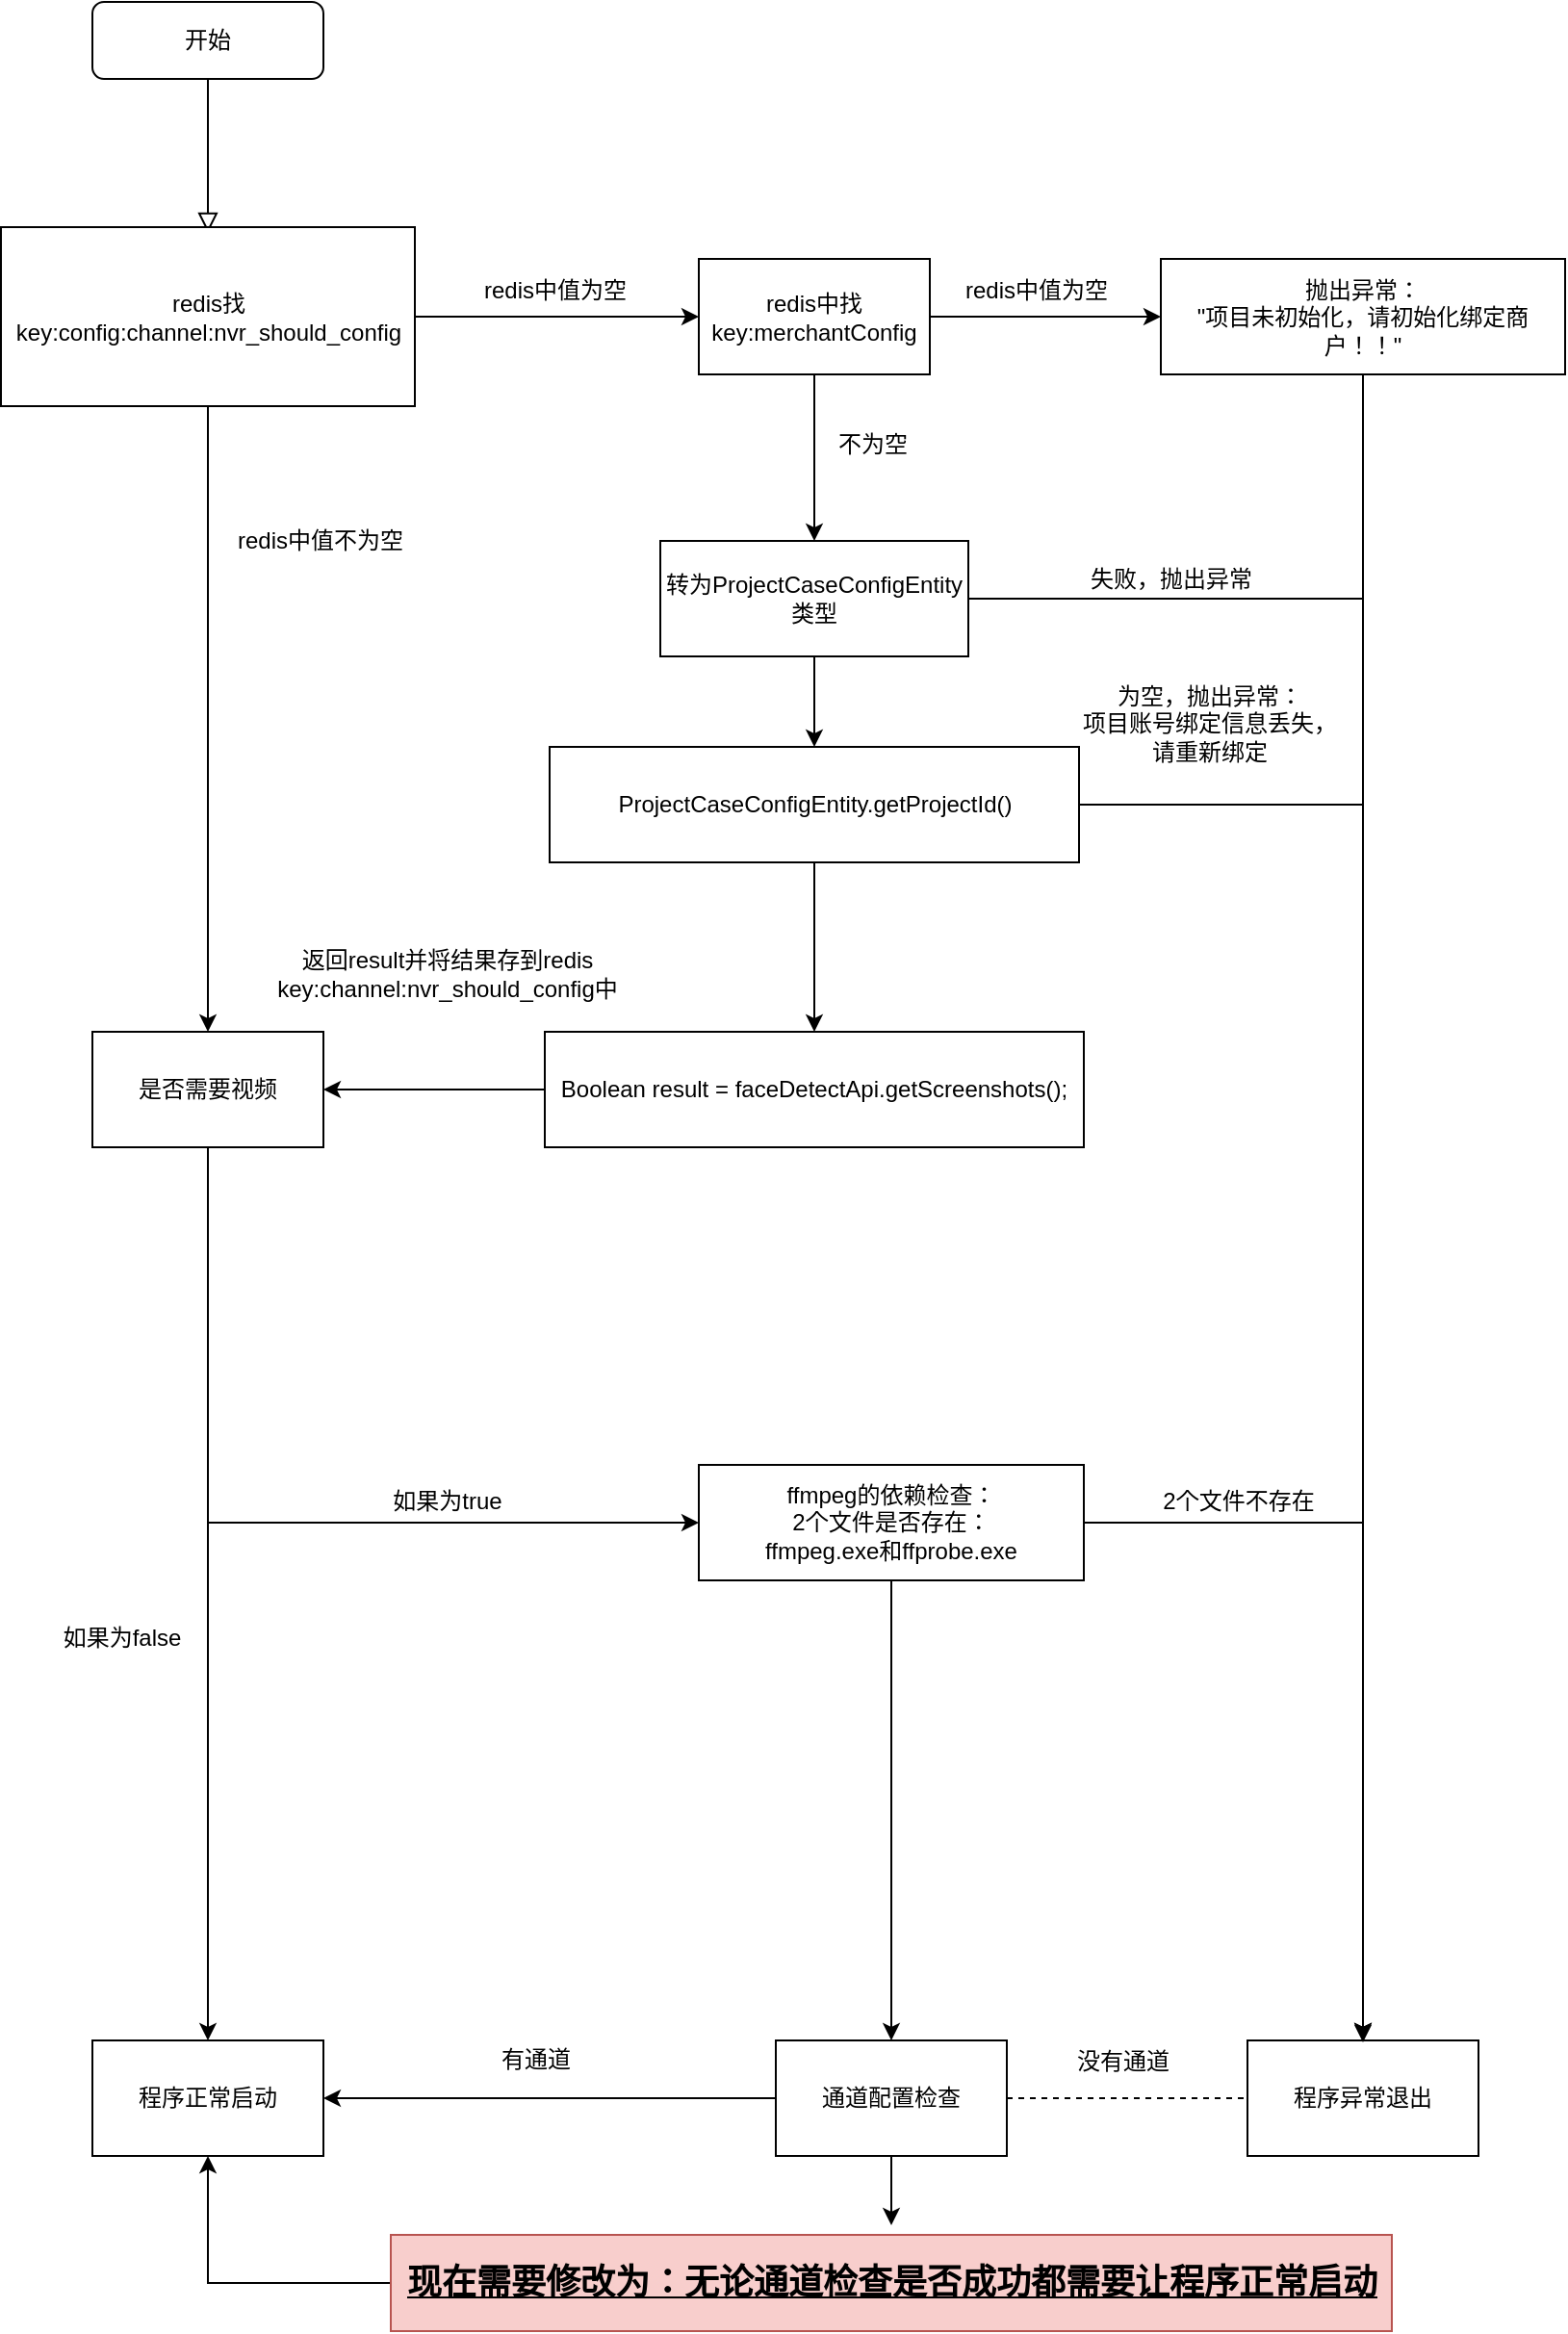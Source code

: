 <mxfile version="13.3.1" type="github">
  <diagram id="C5RBs43oDa-KdzZeNtuy" name="Page-1">
    <mxGraphModel dx="1422" dy="882" grid="1" gridSize="10" guides="1" tooltips="1" connect="1" arrows="1" fold="1" page="1" pageScale="1" pageWidth="827" pageHeight="1169" math="0" shadow="0">
      <root>
        <mxCell id="WIyWlLk6GJQsqaUBKTNV-0" />
        <mxCell id="WIyWlLk6GJQsqaUBKTNV-1" parent="WIyWlLk6GJQsqaUBKTNV-0" />
        <mxCell id="WIyWlLk6GJQsqaUBKTNV-2" value="" style="rounded=0;html=1;jettySize=auto;orthogonalLoop=1;fontSize=11;endArrow=block;endFill=0;endSize=8;strokeWidth=1;shadow=0;labelBackgroundColor=none;edgeStyle=orthogonalEdgeStyle;" parent="WIyWlLk6GJQsqaUBKTNV-1" source="WIyWlLk6GJQsqaUBKTNV-3" edge="1">
          <mxGeometry relative="1" as="geometry">
            <mxPoint x="195" y="170" as="targetPoint" />
          </mxGeometry>
        </mxCell>
        <mxCell id="WIyWlLk6GJQsqaUBKTNV-3" value="开始" style="rounded=1;whiteSpace=wrap;html=1;fontSize=12;glass=0;strokeWidth=1;shadow=0;" parent="WIyWlLk6GJQsqaUBKTNV-1" vertex="1">
          <mxGeometry x="135" y="50" width="120" height="40" as="geometry" />
        </mxCell>
        <mxCell id="8OcqR2B387YAhKKuT4QE-5" style="edgeStyle=orthogonalEdgeStyle;rounded=0;orthogonalLoop=1;jettySize=auto;html=1;exitX=1;exitY=0.5;exitDx=0;exitDy=0;entryX=0;entryY=0.5;entryDx=0;entryDy=0;" parent="WIyWlLk6GJQsqaUBKTNV-1" source="8OcqR2B387YAhKKuT4QE-9" target="8OcqR2B387YAhKKuT4QE-4" edge="1">
          <mxGeometry relative="1" as="geometry">
            <mxPoint x="323.75" y="225" as="sourcePoint" />
          </mxGeometry>
        </mxCell>
        <mxCell id="8OcqR2B387YAhKKuT4QE-12" style="edgeStyle=orthogonalEdgeStyle;rounded=0;orthogonalLoop=1;jettySize=auto;html=1;exitX=0.5;exitY=1;exitDx=0;exitDy=0;entryX=0.5;entryY=0;entryDx=0;entryDy=0;" parent="WIyWlLk6GJQsqaUBKTNV-1" source="8OcqR2B387YAhKKuT4QE-4" target="8OcqR2B387YAhKKuT4QE-8" edge="1">
          <mxGeometry relative="1" as="geometry" />
        </mxCell>
        <mxCell id="8OcqR2B387YAhKKuT4QE-15" style="edgeStyle=orthogonalEdgeStyle;rounded=0;orthogonalLoop=1;jettySize=auto;html=1;exitX=1;exitY=0.5;exitDx=0;exitDy=0;" parent="WIyWlLk6GJQsqaUBKTNV-1" source="8OcqR2B387YAhKKuT4QE-4" target="8OcqR2B387YAhKKuT4QE-14" edge="1">
          <mxGeometry relative="1" as="geometry" />
        </mxCell>
        <mxCell id="8OcqR2B387YAhKKuT4QE-4" value="redis中找&lt;br&gt;key:merchantConfig" style="rounded=0;whiteSpace=wrap;html=1;" parent="WIyWlLk6GJQsqaUBKTNV-1" vertex="1">
          <mxGeometry x="450" y="183.5" width="120" height="60" as="geometry" />
        </mxCell>
        <mxCell id="8OcqR2B387YAhKKuT4QE-6" value="redis中值为空" style="text;html=1;align=center;verticalAlign=middle;resizable=0;points=[];autosize=1;" parent="WIyWlLk6GJQsqaUBKTNV-1" vertex="1">
          <mxGeometry x="330" y="190" width="90" height="20" as="geometry" />
        </mxCell>
        <mxCell id="8OcqR2B387YAhKKuT4QE-20" style="edgeStyle=orthogonalEdgeStyle;rounded=0;orthogonalLoop=1;jettySize=auto;html=1;entryX=0.5;entryY=0;entryDx=0;entryDy=0;" parent="WIyWlLk6GJQsqaUBKTNV-1" source="8OcqR2B387YAhKKuT4QE-8" target="8OcqR2B387YAhKKuT4QE-17" edge="1">
          <mxGeometry relative="1" as="geometry">
            <Array as="points">
              <mxPoint x="795" y="360" />
            </Array>
          </mxGeometry>
        </mxCell>
        <mxCell id="8OcqR2B387YAhKKuT4QE-25" style="edgeStyle=orthogonalEdgeStyle;rounded=0;orthogonalLoop=1;jettySize=auto;html=1;exitX=0.5;exitY=1;exitDx=0;exitDy=0;entryX=0.5;entryY=0;entryDx=0;entryDy=0;" parent="WIyWlLk6GJQsqaUBKTNV-1" source="8OcqR2B387YAhKKuT4QE-8" target="8OcqR2B387YAhKKuT4QE-22" edge="1">
          <mxGeometry relative="1" as="geometry" />
        </mxCell>
        <mxCell id="8OcqR2B387YAhKKuT4QE-8" value="转为ProjectCaseConfigEntity类型" style="rounded=0;whiteSpace=wrap;html=1;" parent="WIyWlLk6GJQsqaUBKTNV-1" vertex="1">
          <mxGeometry x="430" y="330" width="160" height="60" as="geometry" />
        </mxCell>
        <mxCell id="8OcqR2B387YAhKKuT4QE-41" style="edgeStyle=orthogonalEdgeStyle;rounded=0;orthogonalLoop=1;jettySize=auto;html=1;" parent="WIyWlLk6GJQsqaUBKTNV-1" source="8OcqR2B387YAhKKuT4QE-9" target="8OcqR2B387YAhKKuT4QE-40" edge="1">
          <mxGeometry relative="1" as="geometry" />
        </mxCell>
        <mxCell id="8OcqR2B387YAhKKuT4QE-9" value="&lt;span&gt;redis找&lt;/span&gt;&lt;br&gt;&lt;span&gt;key:config:channel:nvr_should_config&lt;/span&gt;" style="rounded=0;whiteSpace=wrap;html=1;" parent="WIyWlLk6GJQsqaUBKTNV-1" vertex="1">
          <mxGeometry x="87.5" y="167" width="215" height="93" as="geometry" />
        </mxCell>
        <mxCell id="8OcqR2B387YAhKKuT4QE-13" value="不为空" style="text;html=1;align=center;verticalAlign=middle;resizable=0;points=[];autosize=1;" parent="WIyWlLk6GJQsqaUBKTNV-1" vertex="1">
          <mxGeometry x="515" y="270" width="50" height="20" as="geometry" />
        </mxCell>
        <mxCell id="8OcqR2B387YAhKKuT4QE-14" value="抛出异常：&lt;br&gt;&quot;项目未初始化，请初始化绑定商户！！&quot;" style="rounded=0;whiteSpace=wrap;html=1;" parent="WIyWlLk6GJQsqaUBKTNV-1" vertex="1">
          <mxGeometry x="690" y="183.5" width="210" height="60" as="geometry" />
        </mxCell>
        <mxCell id="8OcqR2B387YAhKKuT4QE-16" value="redis中值为空" style="text;html=1;align=center;verticalAlign=middle;resizable=0;points=[];autosize=1;" parent="WIyWlLk6GJQsqaUBKTNV-1" vertex="1">
          <mxGeometry x="580" y="190" width="90" height="20" as="geometry" />
        </mxCell>
        <mxCell id="8OcqR2B387YAhKKuT4QE-17" value="程序异常退出" style="rounded=0;whiteSpace=wrap;html=1;" parent="WIyWlLk6GJQsqaUBKTNV-1" vertex="1">
          <mxGeometry x="735" y="1109" width="120" height="60" as="geometry" />
        </mxCell>
        <mxCell id="8OcqR2B387YAhKKuT4QE-19" value="失败，抛出异常" style="text;html=1;align=center;verticalAlign=middle;resizable=0;points=[];autosize=1;" parent="WIyWlLk6GJQsqaUBKTNV-1" vertex="1">
          <mxGeometry x="645" y="340" width="100" height="20" as="geometry" />
        </mxCell>
        <mxCell id="8OcqR2B387YAhKKuT4QE-23" style="edgeStyle=orthogonalEdgeStyle;rounded=0;orthogonalLoop=1;jettySize=auto;html=1;entryX=0.5;entryY=0;entryDx=0;entryDy=0;" parent="WIyWlLk6GJQsqaUBKTNV-1" source="8OcqR2B387YAhKKuT4QE-22" target="8OcqR2B387YAhKKuT4QE-17" edge="1">
          <mxGeometry relative="1" as="geometry" />
        </mxCell>
        <mxCell id="8OcqR2B387YAhKKuT4QE-30" style="edgeStyle=orthogonalEdgeStyle;rounded=0;orthogonalLoop=1;jettySize=auto;html=1;exitX=0.5;exitY=1;exitDx=0;exitDy=0;entryX=0.5;entryY=0;entryDx=0;entryDy=0;" parent="WIyWlLk6GJQsqaUBKTNV-1" source="8OcqR2B387YAhKKuT4QE-22" target="8OcqR2B387YAhKKuT4QE-29" edge="1">
          <mxGeometry relative="1" as="geometry" />
        </mxCell>
        <mxCell id="8OcqR2B387YAhKKuT4QE-22" value="&lt;span&gt;ProjectCaseConfigEntity.getProjectId()&lt;/span&gt;" style="rounded=0;whiteSpace=wrap;html=1;" parent="WIyWlLk6GJQsqaUBKTNV-1" vertex="1">
          <mxGeometry x="372.5" y="437" width="275" height="60" as="geometry" />
        </mxCell>
        <mxCell id="8OcqR2B387YAhKKuT4QE-27" value="为空，抛出异常：&lt;br&gt;项目账号绑定信息丢失，&lt;br&gt;请重新绑定" style="text;html=1;align=center;verticalAlign=middle;resizable=0;points=[];autosize=1;" parent="WIyWlLk6GJQsqaUBKTNV-1" vertex="1">
          <mxGeometry x="640" y="400" width="150" height="50" as="geometry" />
        </mxCell>
        <mxCell id="8OcqR2B387YAhKKuT4QE-28" style="edgeStyle=orthogonalEdgeStyle;rounded=0;orthogonalLoop=1;jettySize=auto;html=1;" parent="WIyWlLk6GJQsqaUBKTNV-1" source="8OcqR2B387YAhKKuT4QE-14" edge="1">
          <mxGeometry relative="1" as="geometry">
            <mxPoint x="795" y="243.5" as="sourcePoint" />
            <mxPoint x="795" y="1110" as="targetPoint" />
          </mxGeometry>
        </mxCell>
        <mxCell id="8OcqR2B387YAhKKuT4QE-43" style="edgeStyle=orthogonalEdgeStyle;rounded=0;orthogonalLoop=1;jettySize=auto;html=1;entryX=1;entryY=0.5;entryDx=0;entryDy=0;" parent="WIyWlLk6GJQsqaUBKTNV-1" source="8OcqR2B387YAhKKuT4QE-29" target="8OcqR2B387YAhKKuT4QE-40" edge="1">
          <mxGeometry relative="1" as="geometry">
            <mxPoint x="260" y="585" as="targetPoint" />
          </mxGeometry>
        </mxCell>
        <mxCell id="8OcqR2B387YAhKKuT4QE-29" value="Boolean result = faceDetectApi.getScreenshots();" style="rounded=0;whiteSpace=wrap;html=1;" parent="WIyWlLk6GJQsqaUBKTNV-1" vertex="1">
          <mxGeometry x="370" y="585" width="280" height="60" as="geometry" />
        </mxCell>
        <mxCell id="8OcqR2B387YAhKKuT4QE-33" value="返回result并将结果存到redis&lt;br&gt;key:&lt;span&gt;channel:nvr_should_config中&lt;/span&gt;" style="text;html=1;align=center;verticalAlign=middle;resizable=0;points=[];autosize=1;" parent="WIyWlLk6GJQsqaUBKTNV-1" vertex="1">
          <mxGeometry x="224" y="540" width="190" height="30" as="geometry" />
        </mxCell>
        <mxCell id="8OcqR2B387YAhKKuT4QE-46" style="edgeStyle=orthogonalEdgeStyle;rounded=0;orthogonalLoop=1;jettySize=auto;html=1;entryX=0.5;entryY=0;entryDx=0;entryDy=0;" parent="WIyWlLk6GJQsqaUBKTNV-1" source="8OcqR2B387YAhKKuT4QE-40" target="8OcqR2B387YAhKKuT4QE-45" edge="1">
          <mxGeometry relative="1" as="geometry" />
        </mxCell>
        <mxCell id="8OcqR2B387YAhKKuT4QE-49" style="edgeStyle=orthogonalEdgeStyle;rounded=0;orthogonalLoop=1;jettySize=auto;html=1;entryX=0;entryY=0.5;entryDx=0;entryDy=0;" parent="WIyWlLk6GJQsqaUBKTNV-1" source="8OcqR2B387YAhKKuT4QE-40" target="8OcqR2B387YAhKKuT4QE-48" edge="1">
          <mxGeometry relative="1" as="geometry">
            <Array as="points">
              <mxPoint x="195" y="840" />
            </Array>
          </mxGeometry>
        </mxCell>
        <mxCell id="8OcqR2B387YAhKKuT4QE-40" value="是否需要视频" style="rounded=0;whiteSpace=wrap;html=1;" parent="WIyWlLk6GJQsqaUBKTNV-1" vertex="1">
          <mxGeometry x="135" y="585" width="120" height="60" as="geometry" />
        </mxCell>
        <mxCell id="8OcqR2B387YAhKKuT4QE-42" value="redis中值不为空" style="text;html=1;align=center;verticalAlign=middle;resizable=0;points=[];autosize=1;" parent="WIyWlLk6GJQsqaUBKTNV-1" vertex="1">
          <mxGeometry x="202.5" y="320" width="100" height="20" as="geometry" />
        </mxCell>
        <mxCell id="8OcqR2B387YAhKKuT4QE-45" value="程序正常启动" style="rounded=0;whiteSpace=wrap;html=1;" parent="WIyWlLk6GJQsqaUBKTNV-1" vertex="1">
          <mxGeometry x="135" y="1109" width="120" height="60" as="geometry" />
        </mxCell>
        <mxCell id="8OcqR2B387YAhKKuT4QE-47" value="如果为false" style="text;html=1;align=center;verticalAlign=middle;resizable=0;points=[];autosize=1;" parent="WIyWlLk6GJQsqaUBKTNV-1" vertex="1">
          <mxGeometry x="110" y="890" width="80" height="20" as="geometry" />
        </mxCell>
        <mxCell id="8OcqR2B387YAhKKuT4QE-51" style="edgeStyle=orthogonalEdgeStyle;rounded=0;orthogonalLoop=1;jettySize=auto;html=1;entryX=0.5;entryY=0;entryDx=0;entryDy=0;" parent="WIyWlLk6GJQsqaUBKTNV-1" source="8OcqR2B387YAhKKuT4QE-48" target="8OcqR2B387YAhKKuT4QE-17" edge="1">
          <mxGeometry relative="1" as="geometry" />
        </mxCell>
        <mxCell id="8OcqR2B387YAhKKuT4QE-54" style="edgeStyle=orthogonalEdgeStyle;rounded=0;orthogonalLoop=1;jettySize=auto;html=1;entryX=0.5;entryY=0;entryDx=0;entryDy=0;" parent="WIyWlLk6GJQsqaUBKTNV-1" source="8OcqR2B387YAhKKuT4QE-48" target="8OcqR2B387YAhKKuT4QE-53" edge="1">
          <mxGeometry relative="1" as="geometry" />
        </mxCell>
        <mxCell id="8OcqR2B387YAhKKuT4QE-48" value="ffmpeg的依赖检查：&lt;br&gt;2个文件是否存在：&lt;br&gt;ffmpeg.exe和ffprobe.exe" style="rounded=0;whiteSpace=wrap;html=1;" parent="WIyWlLk6GJQsqaUBKTNV-1" vertex="1">
          <mxGeometry x="450" y="810" width="200" height="60" as="geometry" />
        </mxCell>
        <mxCell id="8OcqR2B387YAhKKuT4QE-50" value="如果为true" style="text;html=1;align=center;verticalAlign=middle;resizable=0;points=[];autosize=1;" parent="WIyWlLk6GJQsqaUBKTNV-1" vertex="1">
          <mxGeometry x="284" y="819" width="70" height="20" as="geometry" />
        </mxCell>
        <mxCell id="8OcqR2B387YAhKKuT4QE-52" value="2个文件不存在" style="text;html=1;align=center;verticalAlign=middle;resizable=0;points=[];autosize=1;" parent="WIyWlLk6GJQsqaUBKTNV-1" vertex="1">
          <mxGeometry x="685" y="819" width="90" height="20" as="geometry" />
        </mxCell>
        <mxCell id="8OcqR2B387YAhKKuT4QE-60" style="edgeStyle=orthogonalEdgeStyle;rounded=0;orthogonalLoop=1;jettySize=auto;html=1;entryX=1;entryY=0.5;entryDx=0;entryDy=0;" parent="WIyWlLk6GJQsqaUBKTNV-1" source="8OcqR2B387YAhKKuT4QE-53" target="8OcqR2B387YAhKKuT4QE-45" edge="1">
          <mxGeometry relative="1" as="geometry" />
        </mxCell>
        <mxCell id="AER5DHuSXVSgTBMbcSWO-1" style="edgeStyle=orthogonalEdgeStyle;rounded=0;orthogonalLoop=1;jettySize=auto;html=1;entryX=0.5;entryY=-0.1;entryDx=0;entryDy=0;entryPerimeter=0;" edge="1" parent="WIyWlLk6GJQsqaUBKTNV-1" source="8OcqR2B387YAhKKuT4QE-53" target="8OcqR2B387YAhKKuT4QE-63">
          <mxGeometry relative="1" as="geometry" />
        </mxCell>
        <mxCell id="8OcqR2B387YAhKKuT4QE-53" value="通道配置检查" style="rounded=0;whiteSpace=wrap;html=1;" parent="WIyWlLk6GJQsqaUBKTNV-1" vertex="1">
          <mxGeometry x="490" y="1109" width="120" height="60" as="geometry" />
        </mxCell>
        <mxCell id="8OcqR2B387YAhKKuT4QE-56" value="没有通道" style="text;html=1;align=center;verticalAlign=middle;resizable=0;points=[];autosize=1;" parent="WIyWlLk6GJQsqaUBKTNV-1" vertex="1">
          <mxGeometry x="640" y="1110" width="60" height="20" as="geometry" />
        </mxCell>
        <mxCell id="8OcqR2B387YAhKKuT4QE-58" value="有通道" style="text;html=1;align=center;verticalAlign=middle;resizable=0;points=[];autosize=1;" parent="WIyWlLk6GJQsqaUBKTNV-1" vertex="1">
          <mxGeometry x="340" y="1109" width="50" height="20" as="geometry" />
        </mxCell>
        <mxCell id="AER5DHuSXVSgTBMbcSWO-0" style="edgeStyle=orthogonalEdgeStyle;rounded=0;orthogonalLoop=1;jettySize=auto;html=1;entryX=0.5;entryY=1;entryDx=0;entryDy=0;" edge="1" parent="WIyWlLk6GJQsqaUBKTNV-1" source="8OcqR2B387YAhKKuT4QE-63" target="8OcqR2B387YAhKKuT4QE-45">
          <mxGeometry relative="1" as="geometry" />
        </mxCell>
        <mxCell id="8OcqR2B387YAhKKuT4QE-63" value="&lt;h3&gt;&lt;font style=&quot;font-size: 18px&quot;&gt;&lt;b&gt;&lt;u&gt;现在需要修改为：无论通道检查是否成功都需要让程序正常启动&lt;/u&gt;&lt;/b&gt;&lt;/font&gt;&lt;/h3&gt;" style="text;html=1;align=center;verticalAlign=middle;resizable=0;points=[];autosize=1;fillColor=#f8cecc;strokeColor=#b85450;" parent="WIyWlLk6GJQsqaUBKTNV-1" vertex="1">
          <mxGeometry x="290" y="1210" width="520" height="50" as="geometry" />
        </mxCell>
        <mxCell id="AER5DHuSXVSgTBMbcSWO-4" value="" style="endArrow=none;dashed=1;html=1;exitX=1;exitY=0.5;exitDx=0;exitDy=0;entryX=0;entryY=0.5;entryDx=0;entryDy=0;" edge="1" parent="WIyWlLk6GJQsqaUBKTNV-1" source="8OcqR2B387YAhKKuT4QE-53" target="8OcqR2B387YAhKKuT4QE-17">
          <mxGeometry width="50" height="50" relative="1" as="geometry">
            <mxPoint x="700" y="1280" as="sourcePoint" />
            <mxPoint x="750" y="1230" as="targetPoint" />
          </mxGeometry>
        </mxCell>
      </root>
    </mxGraphModel>
  </diagram>
</mxfile>
